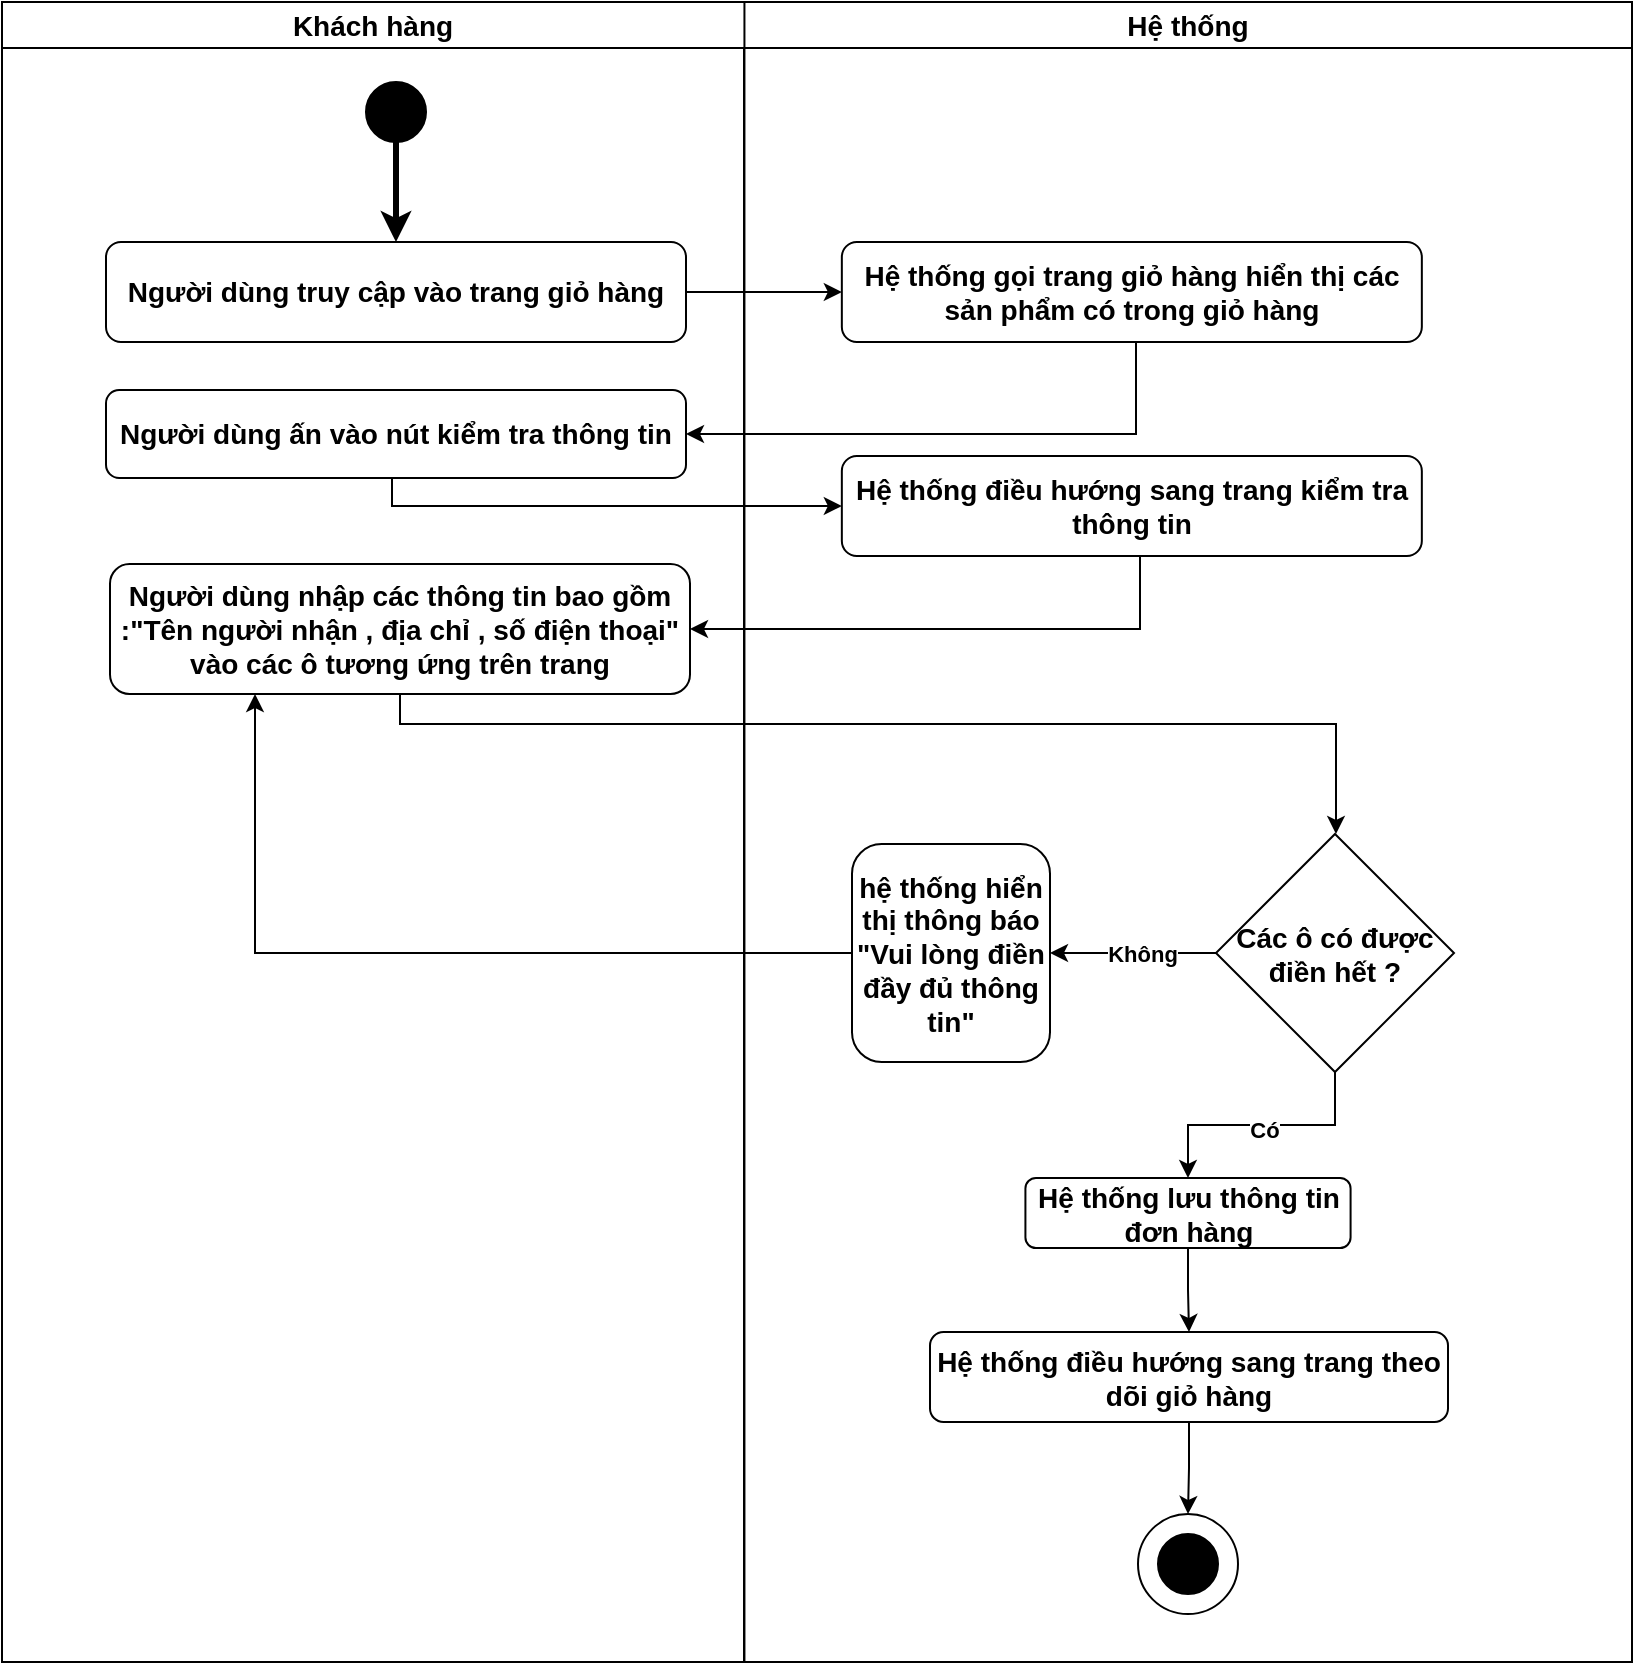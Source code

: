 <mxfile version="22.1.2" type="device">
  <diagram name="Page-1" id="wbO8fJ6J_zvAoPGpTCKr">
    <mxGraphModel dx="1508" dy="878" grid="0" gridSize="10" guides="1" tooltips="1" connect="1" arrows="1" fold="1" page="0" pageScale="1" pageWidth="850" pageHeight="1100" math="0" shadow="0">
      <root>
        <mxCell id="0" />
        <mxCell id="1" parent="0" />
        <mxCell id="jaMOgLZvB3yP1dYOfS98-2" value="Hệ thống" style="swimlane;whiteSpace=wrap;html=1;fontSize=14;" parent="1" vertex="1">
          <mxGeometry x="450" y="150" width="444" height="830" as="geometry" />
        </mxCell>
        <mxCell id="jaMOgLZvB3yP1dYOfS98-16" value="Hệ thống gọi trang giỏ hàng hiển thị các sản phẩm có trong giỏ hàng" style="rounded=1;whiteSpace=wrap;html=1;strokeWidth=1;fontSize=14;fontStyle=1" parent="jaMOgLZvB3yP1dYOfS98-2" vertex="1">
          <mxGeometry x="48.92" y="120" width="290" height="50" as="geometry" />
        </mxCell>
        <mxCell id="ZwuwxxH1zMdvEdTxROpJ-25" style="edgeStyle=orthogonalEdgeStyle;rounded=0;orthogonalLoop=1;jettySize=auto;html=1;entryX=1;entryY=0.5;entryDx=0;entryDy=0;" edge="1" parent="jaMOgLZvB3yP1dYOfS98-2" source="jaMOgLZvB3yP1dYOfS98-20" target="ZwuwxxH1zMdvEdTxROpJ-24">
          <mxGeometry relative="1" as="geometry" />
        </mxCell>
        <mxCell id="ZwuwxxH1zMdvEdTxROpJ-28" value="&lt;b&gt;Không&lt;/b&gt;" style="edgeLabel;html=1;align=center;verticalAlign=middle;resizable=0;points=[];" vertex="1" connectable="0" parent="ZwuwxxH1zMdvEdTxROpJ-25">
          <mxGeometry x="-0.113" relative="1" as="geometry">
            <mxPoint as="offset" />
          </mxGeometry>
        </mxCell>
        <mxCell id="ZwuwxxH1zMdvEdTxROpJ-31" style="edgeStyle=orthogonalEdgeStyle;rounded=0;orthogonalLoop=1;jettySize=auto;html=1;entryX=0.5;entryY=0;entryDx=0;entryDy=0;" edge="1" parent="jaMOgLZvB3yP1dYOfS98-2" source="jaMOgLZvB3yP1dYOfS98-20" target="ZwuwxxH1zMdvEdTxROpJ-29">
          <mxGeometry relative="1" as="geometry" />
        </mxCell>
        <mxCell id="ZwuwxxH1zMdvEdTxROpJ-32" value="&lt;b&gt;Có&lt;/b&gt;" style="edgeLabel;html=1;align=center;verticalAlign=middle;resizable=0;points=[];" vertex="1" connectable="0" parent="ZwuwxxH1zMdvEdTxROpJ-31">
          <mxGeometry x="-0.018" y="2" relative="1" as="geometry">
            <mxPoint as="offset" />
          </mxGeometry>
        </mxCell>
        <mxCell id="jaMOgLZvB3yP1dYOfS98-20" value="Các ô có được&lt;br&gt;điền hết ?" style="rhombus;whiteSpace=wrap;html=1;fontStyle=1;fontSize=14;" parent="jaMOgLZvB3yP1dYOfS98-2" vertex="1">
          <mxGeometry x="236" y="416" width="119" height="119" as="geometry" />
        </mxCell>
        <mxCell id="ZwuwxxH1zMdvEdTxROpJ-20" value="Hệ thống điều hướng sang trang kiểm tra thông tin" style="rounded=1;whiteSpace=wrap;html=1;strokeWidth=1;fontSize=14;fontStyle=1" vertex="1" parent="jaMOgLZvB3yP1dYOfS98-2">
          <mxGeometry x="48.92" y="227" width="290" height="50" as="geometry" />
        </mxCell>
        <mxCell id="jaMOgLZvB3yP1dYOfS98-3" value="" style="ellipse;whiteSpace=wrap;html=1;strokeColor=#000000;fillColor=#000000;strokeWidth=1;fontSize=14;fontStyle=1" parent="jaMOgLZvB3yP1dYOfS98-2" vertex="1">
          <mxGeometry x="207" y="766" width="30" height="30" as="geometry" />
        </mxCell>
        <mxCell id="jaMOgLZvB3yP1dYOfS98-4" value="" style="ellipse;whiteSpace=wrap;html=1;gradientColor=default;fillColor=none;fontSize=14;" parent="jaMOgLZvB3yP1dYOfS98-2" vertex="1">
          <mxGeometry x="197" y="756" width="50" height="50" as="geometry" />
        </mxCell>
        <mxCell id="ZwuwxxH1zMdvEdTxROpJ-24" value="hệ thống hiển thị thông báo&lt;br&gt;&quot;Vui lòng điền đầy đủ thông tin&quot;" style="rounded=1;whiteSpace=wrap;html=1;strokeWidth=1;fontSize=14;fontStyle=1" vertex="1" parent="jaMOgLZvB3yP1dYOfS98-2">
          <mxGeometry x="54" y="421" width="99" height="109" as="geometry" />
        </mxCell>
        <mxCell id="ZwuwxxH1zMdvEdTxROpJ-33" style="edgeStyle=orthogonalEdgeStyle;rounded=0;orthogonalLoop=1;jettySize=auto;html=1;" edge="1" parent="jaMOgLZvB3yP1dYOfS98-2" source="ZwuwxxH1zMdvEdTxROpJ-29" target="ZwuwxxH1zMdvEdTxROpJ-30">
          <mxGeometry relative="1" as="geometry" />
        </mxCell>
        <mxCell id="ZwuwxxH1zMdvEdTxROpJ-29" value="Hệ thống lưu thông tin đơn hàng" style="rounded=1;whiteSpace=wrap;html=1;strokeWidth=1;fontSize=14;fontStyle=1" vertex="1" parent="jaMOgLZvB3yP1dYOfS98-2">
          <mxGeometry x="140.71" y="588" width="162.58" height="35" as="geometry" />
        </mxCell>
        <mxCell id="ZwuwxxH1zMdvEdTxROpJ-34" style="edgeStyle=orthogonalEdgeStyle;rounded=0;orthogonalLoop=1;jettySize=auto;html=1;" edge="1" parent="jaMOgLZvB3yP1dYOfS98-2" source="ZwuwxxH1zMdvEdTxROpJ-30" target="jaMOgLZvB3yP1dYOfS98-4">
          <mxGeometry relative="1" as="geometry" />
        </mxCell>
        <mxCell id="ZwuwxxH1zMdvEdTxROpJ-30" value="Hệ thống điều hướng sang trang theo dõi giỏ hàng" style="rounded=1;whiteSpace=wrap;html=1;strokeWidth=1;fontSize=14;fontStyle=1" vertex="1" parent="jaMOgLZvB3yP1dYOfS98-2">
          <mxGeometry x="93" y="665" width="259" height="45" as="geometry" />
        </mxCell>
        <mxCell id="jaMOgLZvB3yP1dYOfS98-12" value="Khách hàng" style="swimlane;whiteSpace=wrap;html=1;fontSize=14;" parent="1" vertex="1">
          <mxGeometry x="79" y="150" width="371.22" height="830" as="geometry" />
        </mxCell>
        <mxCell id="jaMOgLZvB3yP1dYOfS98-13" value="" style="ellipse;whiteSpace=wrap;html=1;strokeColor=#000000;fillColor=#000000;strokeWidth=1;fontSize=14;fontStyle=1" parent="jaMOgLZvB3yP1dYOfS98-12" vertex="1">
          <mxGeometry x="182" y="40" width="30" height="30" as="geometry" />
        </mxCell>
        <mxCell id="jaMOgLZvB3yP1dYOfS98-14" value="Người dùng truy cập vào trang giỏ hàng" style="rounded=1;whiteSpace=wrap;html=1;strokeWidth=1;fontSize=14;fontStyle=1" parent="jaMOgLZvB3yP1dYOfS98-12" vertex="1">
          <mxGeometry x="52" y="120" width="290" height="50" as="geometry" />
        </mxCell>
        <mxCell id="jaMOgLZvB3yP1dYOfS98-15" style="edgeStyle=orthogonalEdgeStyle;rounded=0;orthogonalLoop=1;jettySize=auto;html=1;strokeWidth=3;fontSize=14;fontStyle=1" parent="jaMOgLZvB3yP1dYOfS98-12" source="jaMOgLZvB3yP1dYOfS98-13" target="jaMOgLZvB3yP1dYOfS98-14" edge="1">
          <mxGeometry relative="1" as="geometry" />
        </mxCell>
        <mxCell id="jaMOgLZvB3yP1dYOfS98-17" value="Người dùng ấn vào nút kiểm tra thông tin" style="rounded=1;whiteSpace=wrap;html=1;strokeWidth=1;fontSize=14;fontStyle=1" parent="jaMOgLZvB3yP1dYOfS98-12" vertex="1">
          <mxGeometry x="52" y="194" width="290" height="44" as="geometry" />
        </mxCell>
        <mxCell id="ZwuwxxH1zMdvEdTxROpJ-22" value="Người dùng nhập các thông tin bao gồm &lt;br&gt;:&quot;Tên người nhận , địa chỉ , số điện thoại&quot;&lt;br&gt;vào các ô tương ứng trên trang" style="rounded=1;whiteSpace=wrap;html=1;strokeWidth=1;fontSize=14;fontStyle=1" vertex="1" parent="jaMOgLZvB3yP1dYOfS98-12">
          <mxGeometry x="54" y="281" width="290" height="65" as="geometry" />
        </mxCell>
        <mxCell id="jaMOgLZvB3yP1dYOfS98-18" style="edgeStyle=orthogonalEdgeStyle;rounded=0;orthogonalLoop=1;jettySize=auto;html=1;entryX=0;entryY=0.5;entryDx=0;entryDy=0;fontSize=14;" parent="1" source="jaMOgLZvB3yP1dYOfS98-14" target="jaMOgLZvB3yP1dYOfS98-16" edge="1">
          <mxGeometry relative="1" as="geometry" />
        </mxCell>
        <mxCell id="jaMOgLZvB3yP1dYOfS98-19" style="edgeStyle=orthogonalEdgeStyle;rounded=0;orthogonalLoop=1;jettySize=auto;html=1;entryX=1;entryY=0.5;entryDx=0;entryDy=0;fontSize=14;" parent="1" source="jaMOgLZvB3yP1dYOfS98-16" target="jaMOgLZvB3yP1dYOfS98-17" edge="1">
          <mxGeometry relative="1" as="geometry">
            <Array as="points">
              <mxPoint x="646" y="366" />
            </Array>
          </mxGeometry>
        </mxCell>
        <mxCell id="ZwuwxxH1zMdvEdTxROpJ-21" style="edgeStyle=orthogonalEdgeStyle;rounded=0;orthogonalLoop=1;jettySize=auto;html=1;entryX=0;entryY=0.5;entryDx=0;entryDy=0;" edge="1" parent="1" source="jaMOgLZvB3yP1dYOfS98-17" target="ZwuwxxH1zMdvEdTxROpJ-20">
          <mxGeometry relative="1" as="geometry">
            <Array as="points">
              <mxPoint x="274" y="402" />
            </Array>
          </mxGeometry>
        </mxCell>
        <mxCell id="ZwuwxxH1zMdvEdTxROpJ-23" style="edgeStyle=orthogonalEdgeStyle;rounded=0;orthogonalLoop=1;jettySize=auto;html=1;entryX=1;entryY=0.5;entryDx=0;entryDy=0;" edge="1" parent="1" source="ZwuwxxH1zMdvEdTxROpJ-20" target="ZwuwxxH1zMdvEdTxROpJ-22">
          <mxGeometry relative="1" as="geometry">
            <Array as="points">
              <mxPoint x="648" y="464" />
            </Array>
          </mxGeometry>
        </mxCell>
        <mxCell id="ZwuwxxH1zMdvEdTxROpJ-26" style="edgeStyle=orthogonalEdgeStyle;rounded=0;orthogonalLoop=1;jettySize=auto;html=1;entryX=0.25;entryY=1;entryDx=0;entryDy=0;" edge="1" parent="1" source="ZwuwxxH1zMdvEdTxROpJ-24" target="ZwuwxxH1zMdvEdTxROpJ-22">
          <mxGeometry relative="1" as="geometry" />
        </mxCell>
        <mxCell id="ZwuwxxH1zMdvEdTxROpJ-27" style="edgeStyle=orthogonalEdgeStyle;rounded=0;orthogonalLoop=1;jettySize=auto;html=1;entryX=0.5;entryY=0;entryDx=0;entryDy=0;" edge="1" parent="1" source="ZwuwxxH1zMdvEdTxROpJ-22" target="jaMOgLZvB3yP1dYOfS98-20">
          <mxGeometry relative="1" as="geometry">
            <Array as="points">
              <mxPoint x="278" y="511" />
              <mxPoint x="746" y="511" />
              <mxPoint x="746" y="566" />
            </Array>
          </mxGeometry>
        </mxCell>
      </root>
    </mxGraphModel>
  </diagram>
</mxfile>
